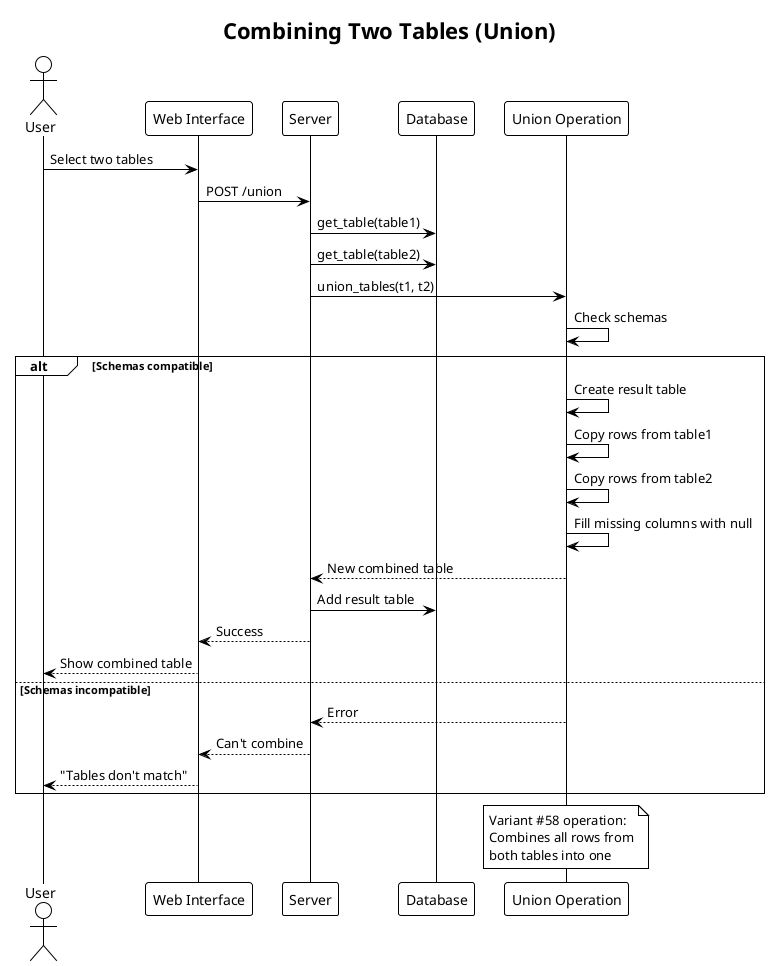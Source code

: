 @startuml sequence_union
!theme plain
title Combining Two Tables (Union)

actor User
participant "Web Interface" as UI
participant "Server" as API
participant "Database" as DB
participant "Union Operation" as Union

User -> UI: Select two tables
UI -> API: POST /union
API -> DB: get_table(table1)
API -> DB: get_table(table2)

API -> Union: union_tables(t1, t2)

Union -> Union: Check schemas
alt Schemas compatible
  Union -> Union: Create result table
  Union -> Union: Copy rows from table1
  Union -> Union: Copy rows from table2
  Union -> Union: Fill missing columns with null
  Union --> API: New combined table
  API -> DB: Add result table
  API --> UI: Success
  UI --> User: Show combined table
else Schemas incompatible
  Union --> API: Error
  API --> UI: Can't combine
  UI --> User: "Tables don't match"
end

note over Union
  Variant #58 operation:
  Combines all rows from
  both tables into one
end note

@enduml